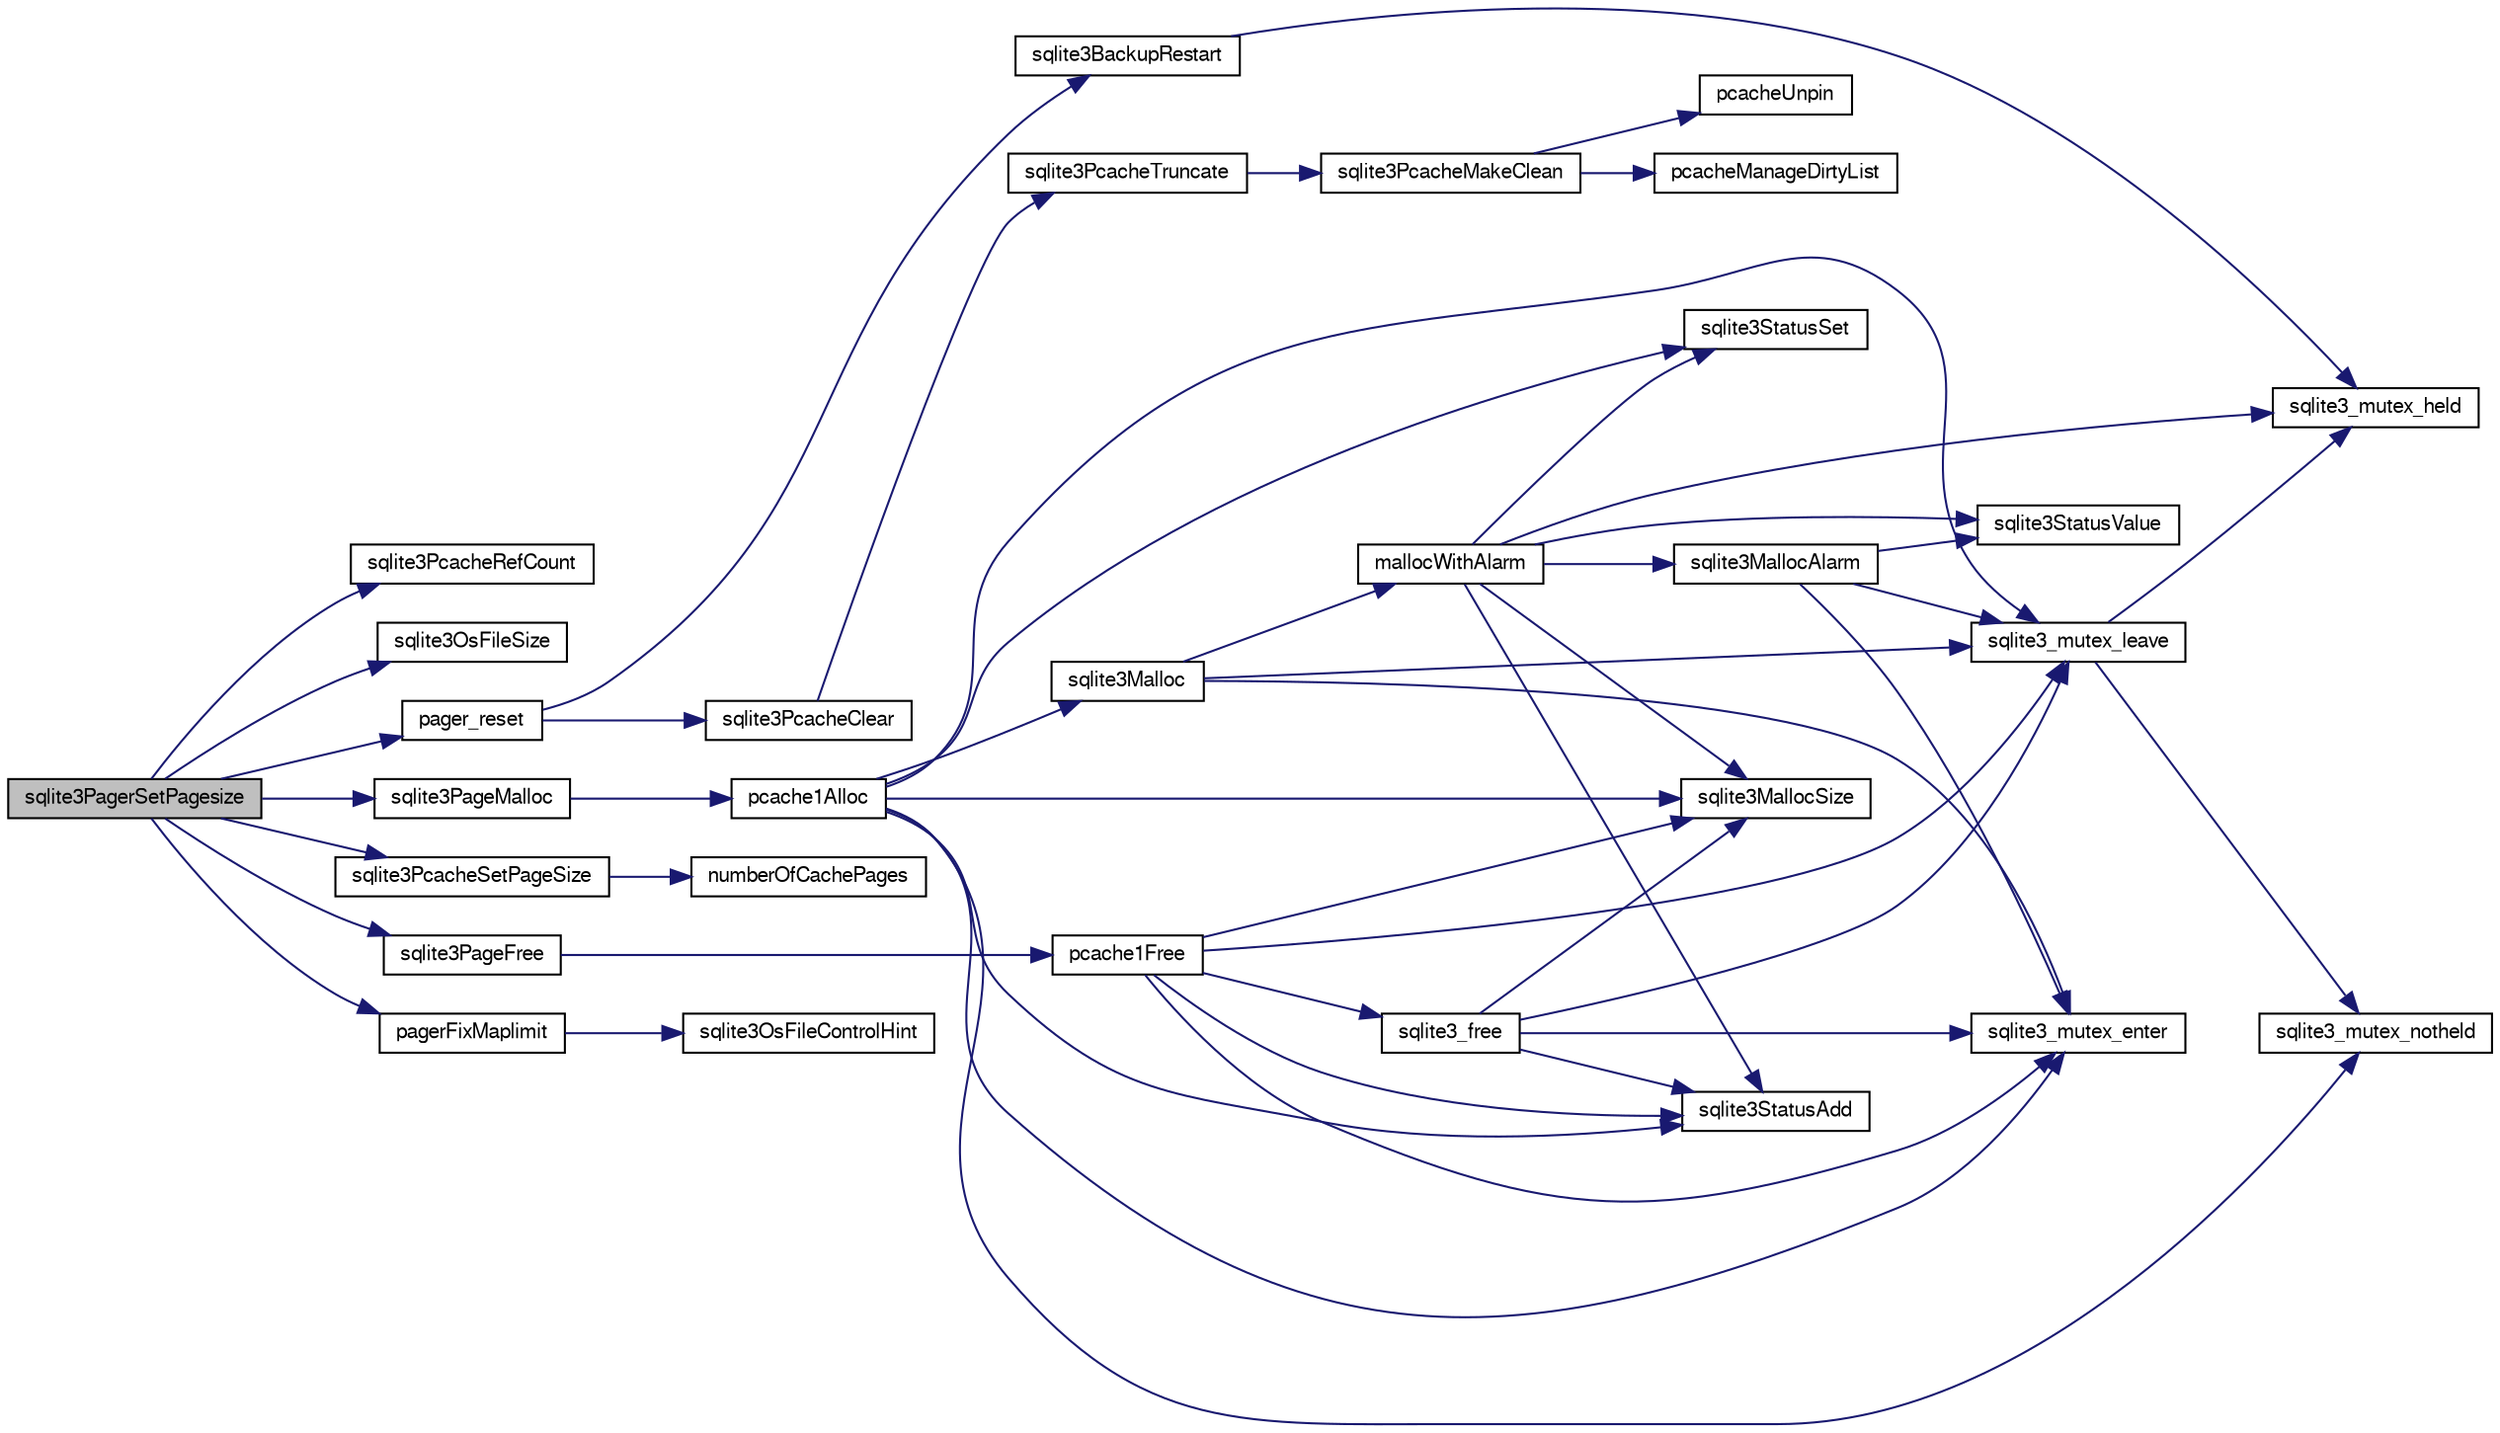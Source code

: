 digraph "sqlite3PagerSetPagesize"
{
  edge [fontname="FreeSans",fontsize="10",labelfontname="FreeSans",labelfontsize="10"];
  node [fontname="FreeSans",fontsize="10",shape=record];
  rankdir="LR";
  Node639239 [label="sqlite3PagerSetPagesize",height=0.2,width=0.4,color="black", fillcolor="grey75", style="filled", fontcolor="black"];
  Node639239 -> Node639240 [color="midnightblue",fontsize="10",style="solid",fontname="FreeSans"];
  Node639240 [label="sqlite3PcacheRefCount",height=0.2,width=0.4,color="black", fillcolor="white", style="filled",URL="$sqlite3_8c.html#adee2536d23ec9628e0883ccab03b3429"];
  Node639239 -> Node639241 [color="midnightblue",fontsize="10",style="solid",fontname="FreeSans"];
  Node639241 [label="sqlite3OsFileSize",height=0.2,width=0.4,color="black", fillcolor="white", style="filled",URL="$sqlite3_8c.html#a395914ef2826de6ed70e92b5d02887de"];
  Node639239 -> Node639242 [color="midnightblue",fontsize="10",style="solid",fontname="FreeSans"];
  Node639242 [label="sqlite3PageMalloc",height=0.2,width=0.4,color="black", fillcolor="white", style="filled",URL="$sqlite3_8c.html#af05f296695d164316d4666a76d07f1f0"];
  Node639242 -> Node639243 [color="midnightblue",fontsize="10",style="solid",fontname="FreeSans"];
  Node639243 [label="pcache1Alloc",height=0.2,width=0.4,color="black", fillcolor="white", style="filled",URL="$sqlite3_8c.html#ad80f2390e3fdf5c2feab3ea212d4e9a8"];
  Node639243 -> Node639244 [color="midnightblue",fontsize="10",style="solid",fontname="FreeSans"];
  Node639244 [label="sqlite3_mutex_notheld",height=0.2,width=0.4,color="black", fillcolor="white", style="filled",URL="$sqlite3_8c.html#a83967c837c1c000d3b5adcfaa688f5dc"];
  Node639243 -> Node639245 [color="midnightblue",fontsize="10",style="solid",fontname="FreeSans"];
  Node639245 [label="sqlite3StatusSet",height=0.2,width=0.4,color="black", fillcolor="white", style="filled",URL="$sqlite3_8c.html#afec7586c01fcb5ea17dc9d7725a589d9"];
  Node639243 -> Node639246 [color="midnightblue",fontsize="10",style="solid",fontname="FreeSans"];
  Node639246 [label="sqlite3_mutex_enter",height=0.2,width=0.4,color="black", fillcolor="white", style="filled",URL="$sqlite3_8c.html#a1c12cde690bd89f104de5cbad12a6bf5"];
  Node639243 -> Node639247 [color="midnightblue",fontsize="10",style="solid",fontname="FreeSans"];
  Node639247 [label="sqlite3StatusAdd",height=0.2,width=0.4,color="black", fillcolor="white", style="filled",URL="$sqlite3_8c.html#afa029f93586aeab4cc85360905dae9cd"];
  Node639243 -> Node639248 [color="midnightblue",fontsize="10",style="solid",fontname="FreeSans"];
  Node639248 [label="sqlite3_mutex_leave",height=0.2,width=0.4,color="black", fillcolor="white", style="filled",URL="$sqlite3_8c.html#a5838d235601dbd3c1fa993555c6bcc93"];
  Node639248 -> Node639249 [color="midnightblue",fontsize="10",style="solid",fontname="FreeSans"];
  Node639249 [label="sqlite3_mutex_held",height=0.2,width=0.4,color="black", fillcolor="white", style="filled",URL="$sqlite3_8c.html#acf77da68932b6bc163c5e68547ecc3e7"];
  Node639248 -> Node639244 [color="midnightblue",fontsize="10",style="solid",fontname="FreeSans"];
  Node639243 -> Node639250 [color="midnightblue",fontsize="10",style="solid",fontname="FreeSans"];
  Node639250 [label="sqlite3Malloc",height=0.2,width=0.4,color="black", fillcolor="white", style="filled",URL="$sqlite3_8c.html#a361a2eaa846b1885f123abe46f5d8b2b"];
  Node639250 -> Node639246 [color="midnightblue",fontsize="10",style="solid",fontname="FreeSans"];
  Node639250 -> Node639251 [color="midnightblue",fontsize="10",style="solid",fontname="FreeSans"];
  Node639251 [label="mallocWithAlarm",height=0.2,width=0.4,color="black", fillcolor="white", style="filled",URL="$sqlite3_8c.html#ab070d5cf8e48ec8a6a43cf025d48598b"];
  Node639251 -> Node639249 [color="midnightblue",fontsize="10",style="solid",fontname="FreeSans"];
  Node639251 -> Node639245 [color="midnightblue",fontsize="10",style="solid",fontname="FreeSans"];
  Node639251 -> Node639252 [color="midnightblue",fontsize="10",style="solid",fontname="FreeSans"];
  Node639252 [label="sqlite3StatusValue",height=0.2,width=0.4,color="black", fillcolor="white", style="filled",URL="$sqlite3_8c.html#a30b8ac296c6e200c1fa57708d52c6ef6"];
  Node639251 -> Node639253 [color="midnightblue",fontsize="10",style="solid",fontname="FreeSans"];
  Node639253 [label="sqlite3MallocAlarm",height=0.2,width=0.4,color="black", fillcolor="white", style="filled",URL="$sqlite3_8c.html#ada66988e8471d1198f3219c062377508"];
  Node639253 -> Node639252 [color="midnightblue",fontsize="10",style="solid",fontname="FreeSans"];
  Node639253 -> Node639248 [color="midnightblue",fontsize="10",style="solid",fontname="FreeSans"];
  Node639253 -> Node639246 [color="midnightblue",fontsize="10",style="solid",fontname="FreeSans"];
  Node639251 -> Node639254 [color="midnightblue",fontsize="10",style="solid",fontname="FreeSans"];
  Node639254 [label="sqlite3MallocSize",height=0.2,width=0.4,color="black", fillcolor="white", style="filled",URL="$sqlite3_8c.html#acf5d2a5f35270bafb050bd2def576955"];
  Node639251 -> Node639247 [color="midnightblue",fontsize="10",style="solid",fontname="FreeSans"];
  Node639250 -> Node639248 [color="midnightblue",fontsize="10",style="solid",fontname="FreeSans"];
  Node639243 -> Node639254 [color="midnightblue",fontsize="10",style="solid",fontname="FreeSans"];
  Node639239 -> Node639255 [color="midnightblue",fontsize="10",style="solid",fontname="FreeSans"];
  Node639255 [label="pager_reset",height=0.2,width=0.4,color="black", fillcolor="white", style="filled",URL="$sqlite3_8c.html#a80434ecc2e0b58eea05c79b1690be582"];
  Node639255 -> Node639256 [color="midnightblue",fontsize="10",style="solid",fontname="FreeSans"];
  Node639256 [label="sqlite3BackupRestart",height=0.2,width=0.4,color="black", fillcolor="white", style="filled",URL="$sqlite3_8c.html#a51c915452a70527bce99483f8eac02b8"];
  Node639256 -> Node639249 [color="midnightblue",fontsize="10",style="solid",fontname="FreeSans"];
  Node639255 -> Node639257 [color="midnightblue",fontsize="10",style="solid",fontname="FreeSans"];
  Node639257 [label="sqlite3PcacheClear",height=0.2,width=0.4,color="black", fillcolor="white", style="filled",URL="$sqlite3_8c.html#ae4bcea77d6c756c9ad6ef25739172928"];
  Node639257 -> Node639258 [color="midnightblue",fontsize="10",style="solid",fontname="FreeSans"];
  Node639258 [label="sqlite3PcacheTruncate",height=0.2,width=0.4,color="black", fillcolor="white", style="filled",URL="$sqlite3_8c.html#aa25da46a83609c408a14977a087af782"];
  Node639258 -> Node639259 [color="midnightblue",fontsize="10",style="solid",fontname="FreeSans"];
  Node639259 [label="sqlite3PcacheMakeClean",height=0.2,width=0.4,color="black", fillcolor="white", style="filled",URL="$sqlite3_8c.html#ac00d8abc5cdfaa4da090c03d2b24711c"];
  Node639259 -> Node639260 [color="midnightblue",fontsize="10",style="solid",fontname="FreeSans"];
  Node639260 [label="pcacheManageDirtyList",height=0.2,width=0.4,color="black", fillcolor="white", style="filled",URL="$sqlite3_8c.html#aae9bc2ddff700c30e5f9c80d531d6acc"];
  Node639259 -> Node639261 [color="midnightblue",fontsize="10",style="solid",fontname="FreeSans"];
  Node639261 [label="pcacheUnpin",height=0.2,width=0.4,color="black", fillcolor="white", style="filled",URL="$sqlite3_8c.html#a76530dde0f26366c0614d713daf9859c"];
  Node639239 -> Node639262 [color="midnightblue",fontsize="10",style="solid",fontname="FreeSans"];
  Node639262 [label="sqlite3PcacheSetPageSize",height=0.2,width=0.4,color="black", fillcolor="white", style="filled",URL="$sqlite3_8c.html#aa8f59bcc736613514103517d86dd4b28"];
  Node639262 -> Node639263 [color="midnightblue",fontsize="10",style="solid",fontname="FreeSans"];
  Node639263 [label="numberOfCachePages",height=0.2,width=0.4,color="black", fillcolor="white", style="filled",URL="$sqlite3_8c.html#a0b88ce0be99c4ea2b2098317162fb590"];
  Node639239 -> Node639264 [color="midnightblue",fontsize="10",style="solid",fontname="FreeSans"];
  Node639264 [label="sqlite3PageFree",height=0.2,width=0.4,color="black", fillcolor="white", style="filled",URL="$sqlite3_8c.html#a7c85b1d9d633386e0ecb5d56594fe03f"];
  Node639264 -> Node639265 [color="midnightblue",fontsize="10",style="solid",fontname="FreeSans"];
  Node639265 [label="pcache1Free",height=0.2,width=0.4,color="black", fillcolor="white", style="filled",URL="$sqlite3_8c.html#a283e764f60afec3ed4995402b6604ceb"];
  Node639265 -> Node639246 [color="midnightblue",fontsize="10",style="solid",fontname="FreeSans"];
  Node639265 -> Node639247 [color="midnightblue",fontsize="10",style="solid",fontname="FreeSans"];
  Node639265 -> Node639248 [color="midnightblue",fontsize="10",style="solid",fontname="FreeSans"];
  Node639265 -> Node639254 [color="midnightblue",fontsize="10",style="solid",fontname="FreeSans"];
  Node639265 -> Node639266 [color="midnightblue",fontsize="10",style="solid",fontname="FreeSans"];
  Node639266 [label="sqlite3_free",height=0.2,width=0.4,color="black", fillcolor="white", style="filled",URL="$sqlite3_8c.html#a6552349e36a8a691af5487999ab09519"];
  Node639266 -> Node639246 [color="midnightblue",fontsize="10",style="solid",fontname="FreeSans"];
  Node639266 -> Node639247 [color="midnightblue",fontsize="10",style="solid",fontname="FreeSans"];
  Node639266 -> Node639254 [color="midnightblue",fontsize="10",style="solid",fontname="FreeSans"];
  Node639266 -> Node639248 [color="midnightblue",fontsize="10",style="solid",fontname="FreeSans"];
  Node639239 -> Node639267 [color="midnightblue",fontsize="10",style="solid",fontname="FreeSans"];
  Node639267 [label="pagerFixMaplimit",height=0.2,width=0.4,color="black", fillcolor="white", style="filled",URL="$sqlite3_8c.html#a9f1947188e8c305d8053d69f82318762"];
  Node639267 -> Node639268 [color="midnightblue",fontsize="10",style="solid",fontname="FreeSans"];
  Node639268 [label="sqlite3OsFileControlHint",height=0.2,width=0.4,color="black", fillcolor="white", style="filled",URL="$sqlite3_8c.html#a63d0693fc056b088572daedace58e82f"];
}
